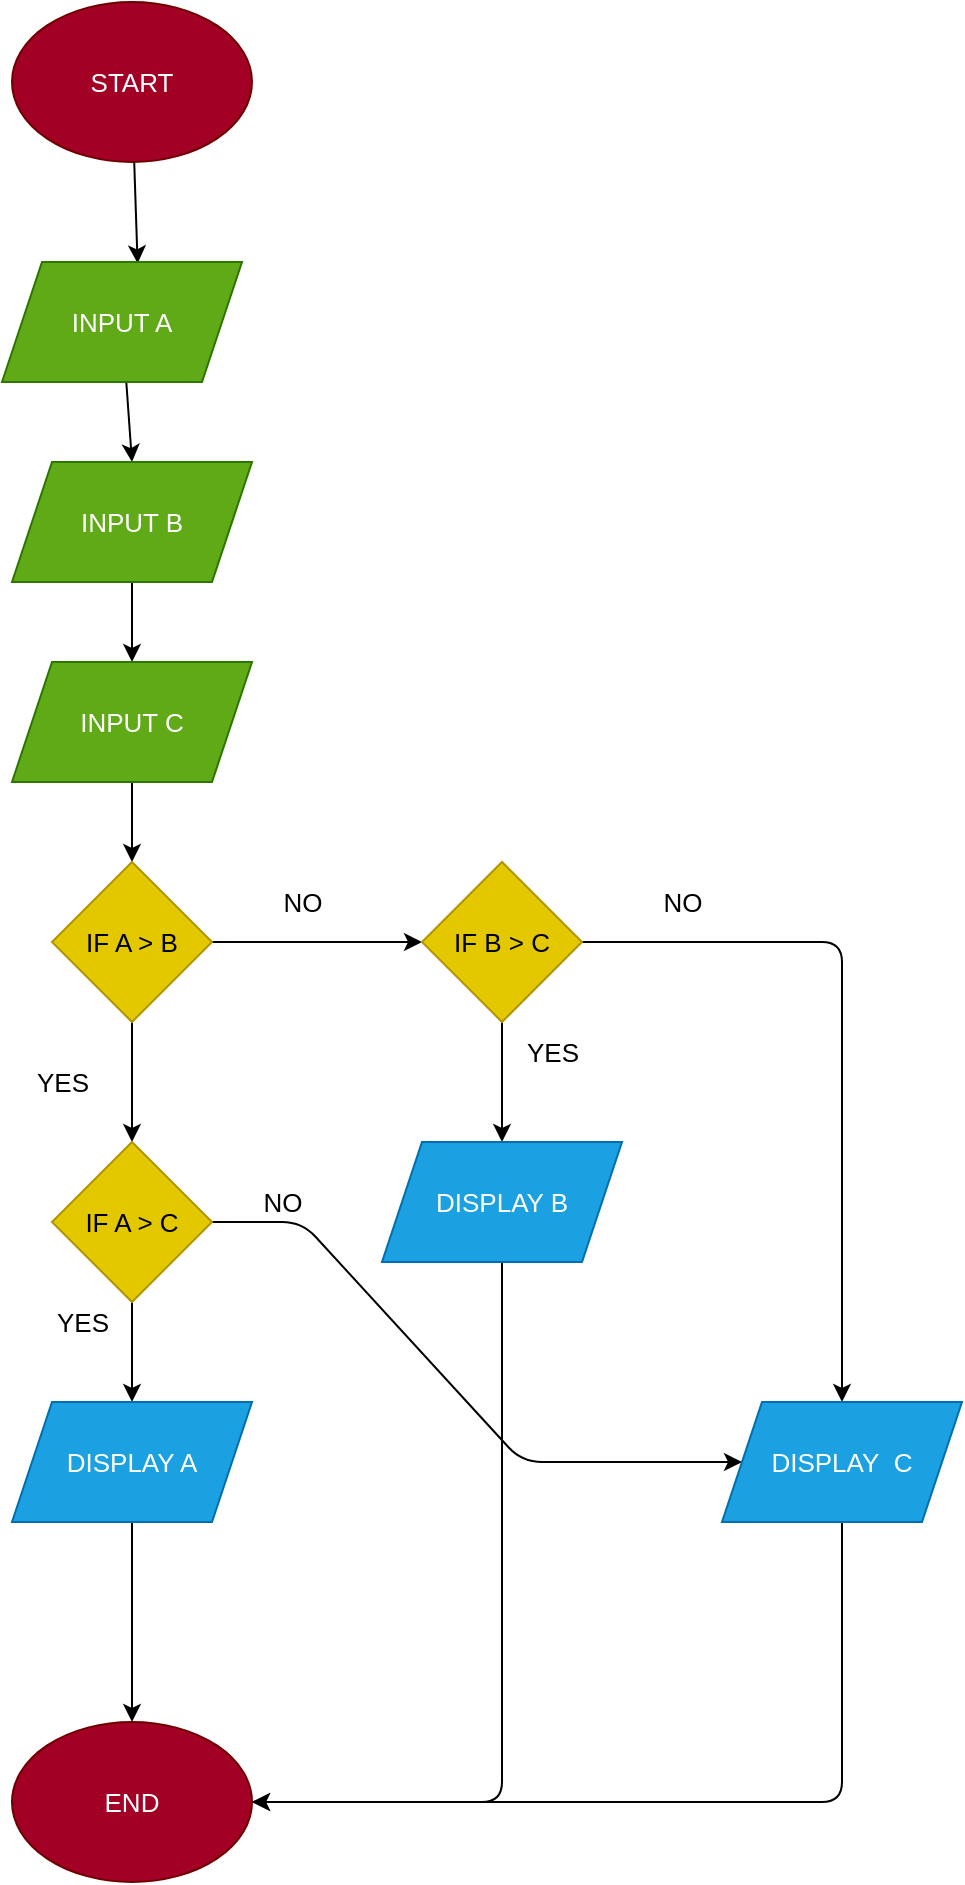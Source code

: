 <mxfile>
    <diagram id="ePKbFJ8jbr9rq6NJzVLX" name="Page-1">
        <mxGraphModel dx="935" dy="613" grid="1" gridSize="10" guides="1" tooltips="1" connect="1" arrows="1" fold="1" page="1" pageScale="1" pageWidth="850" pageHeight="1100" math="0" shadow="0">
            <root>
                <mxCell id="0"/>
                <mxCell id="1" parent="0"/>
                <mxCell id="9" style="edgeStyle=none;html=1;entryX=0.565;entryY=0.011;entryDx=0;entryDy=0;entryPerimeter=0;fontSize=13;" edge="1" parent="1" source="2" target="3">
                    <mxGeometry relative="1" as="geometry"/>
                </mxCell>
                <mxCell id="2" value="START" style="ellipse;whiteSpace=wrap;html=1;fontSize=13;fillColor=#a20025;fontColor=#ffffff;strokeColor=#6F0000;" vertex="1" parent="1">
                    <mxGeometry x="365" y="100" width="120" height="80" as="geometry"/>
                </mxCell>
                <mxCell id="10" style="edgeStyle=none;html=1;entryX=0.5;entryY=0;entryDx=0;entryDy=0;fontSize=13;" edge="1" parent="1" source="3" target="4">
                    <mxGeometry relative="1" as="geometry"/>
                </mxCell>
                <mxCell id="3" value="INPUT A" style="shape=parallelogram;perimeter=parallelogramPerimeter;whiteSpace=wrap;html=1;fixedSize=1;fontSize=13;fillColor=#60a917;fontColor=#ffffff;strokeColor=#2D7600;" vertex="1" parent="1">
                    <mxGeometry x="360" y="230" width="120" height="60" as="geometry"/>
                </mxCell>
                <mxCell id="11" style="edgeStyle=none;html=1;exitX=0.5;exitY=1;exitDx=0;exitDy=0;entryX=0.5;entryY=0;entryDx=0;entryDy=0;fontSize=13;" edge="1" parent="1" source="4" target="6">
                    <mxGeometry relative="1" as="geometry"/>
                </mxCell>
                <mxCell id="4" value="INPUT B" style="shape=parallelogram;perimeter=parallelogramPerimeter;whiteSpace=wrap;html=1;fixedSize=1;fontSize=13;fillColor=#60a917;fontColor=#ffffff;strokeColor=#2D7600;" vertex="1" parent="1">
                    <mxGeometry x="365" y="330" width="120" height="60" as="geometry"/>
                </mxCell>
                <mxCell id="12" style="edgeStyle=none;html=1;exitX=0.5;exitY=1;exitDx=0;exitDy=0;entryX=0.5;entryY=0;entryDx=0;entryDy=0;fontSize=13;" edge="1" parent="1" source="6" target="7">
                    <mxGeometry relative="1" as="geometry"/>
                </mxCell>
                <mxCell id="6" value="INPUT C" style="shape=parallelogram;perimeter=parallelogramPerimeter;whiteSpace=wrap;html=1;fixedSize=1;fontSize=13;fillColor=#60a917;fontColor=#ffffff;strokeColor=#2D7600;" vertex="1" parent="1">
                    <mxGeometry x="365" y="430" width="120" height="60" as="geometry"/>
                </mxCell>
                <mxCell id="13" style="edgeStyle=none;html=1;exitX=0.5;exitY=1;exitDx=0;exitDy=0;entryX=0.5;entryY=0;entryDx=0;entryDy=0;fontSize=13;" edge="1" parent="1" source="7" target="8">
                    <mxGeometry relative="1" as="geometry"/>
                </mxCell>
                <mxCell id="19" style="edgeStyle=none;html=1;entryX=0;entryY=0.5;entryDx=0;entryDy=0;fontSize=13;" edge="1" parent="1" source="7" target="18">
                    <mxGeometry relative="1" as="geometry"/>
                </mxCell>
                <mxCell id="7" value="IF A &amp;gt; B" style="rhombus;whiteSpace=wrap;html=1;fontSize=13;fillColor=#e3c800;fontColor=#000000;strokeColor=#B09500;" vertex="1" parent="1">
                    <mxGeometry x="385" y="530" width="80" height="80" as="geometry"/>
                </mxCell>
                <mxCell id="16" style="edgeStyle=none;html=1;fontSize=13;" edge="1" parent="1" source="8" target="15">
                    <mxGeometry relative="1" as="geometry"/>
                </mxCell>
                <mxCell id="31" style="edgeStyle=none;html=1;entryX=0;entryY=0.5;entryDx=0;entryDy=0;exitX=1;exitY=0.5;exitDx=0;exitDy=0;fontSize=13;" edge="1" parent="1" source="8" target="23">
                    <mxGeometry relative="1" as="geometry">
                        <Array as="points">
                            <mxPoint x="510" y="710"/>
                            <mxPoint x="620" y="830"/>
                        </Array>
                    </mxGeometry>
                </mxCell>
                <mxCell id="8" value="IF A &amp;gt; C" style="rhombus;whiteSpace=wrap;html=1;fontSize=13;fillColor=#e3c800;fontColor=#000000;strokeColor=#B09500;" vertex="1" parent="1">
                    <mxGeometry x="385" y="670" width="80" height="80" as="geometry"/>
                </mxCell>
                <mxCell id="14" value="YES" style="text;html=1;align=center;verticalAlign=middle;resizable=0;points=[];autosize=1;strokeColor=none;fillColor=none;fontSize=13;" vertex="1" parent="1">
                    <mxGeometry x="365" y="625" width="50" height="30" as="geometry"/>
                </mxCell>
                <mxCell id="28" style="edgeStyle=none;html=1;entryX=0.5;entryY=0;entryDx=0;entryDy=0;fontSize=13;" edge="1" parent="1" source="15" target="27">
                    <mxGeometry relative="1" as="geometry"/>
                </mxCell>
                <mxCell id="15" value="DISPLAY A" style="shape=parallelogram;perimeter=parallelogramPerimeter;whiteSpace=wrap;html=1;fixedSize=1;fontSize=13;fillColor=#1ba1e2;fontColor=#ffffff;strokeColor=#006EAF;" vertex="1" parent="1">
                    <mxGeometry x="365" y="800" width="120" height="60" as="geometry"/>
                </mxCell>
                <mxCell id="17" value="YES" style="text;html=1;align=center;verticalAlign=middle;resizable=0;points=[];autosize=1;strokeColor=none;fillColor=none;fontSize=13;" vertex="1" parent="1">
                    <mxGeometry x="375" y="745" width="50" height="30" as="geometry"/>
                </mxCell>
                <mxCell id="22" style="edgeStyle=none;html=1;entryX=0.5;entryY=0;entryDx=0;entryDy=0;fontSize=13;" edge="1" parent="1" source="18" target="21">
                    <mxGeometry relative="1" as="geometry"/>
                </mxCell>
                <mxCell id="25" style="edgeStyle=none;html=1;exitX=1;exitY=0.5;exitDx=0;exitDy=0;entryX=0.5;entryY=0;entryDx=0;entryDy=0;fontSize=13;" edge="1" parent="1" source="18" target="23">
                    <mxGeometry relative="1" as="geometry">
                        <Array as="points">
                            <mxPoint x="780" y="570"/>
                        </Array>
                    </mxGeometry>
                </mxCell>
                <mxCell id="18" value="IF B &amp;gt; C" style="rhombus;whiteSpace=wrap;html=1;fontSize=13;fillColor=#e3c800;fontColor=#000000;strokeColor=#B09500;" vertex="1" parent="1">
                    <mxGeometry x="570" y="530" width="80" height="80" as="geometry"/>
                </mxCell>
                <mxCell id="20" value="NO" style="text;html=1;align=center;verticalAlign=middle;resizable=0;points=[];autosize=1;strokeColor=none;fillColor=none;fontSize=13;" vertex="1" parent="1">
                    <mxGeometry x="490" y="535" width="40" height="30" as="geometry"/>
                </mxCell>
                <mxCell id="29" style="edgeStyle=none;html=1;exitX=0.5;exitY=1;exitDx=0;exitDy=0;entryX=1;entryY=0.5;entryDx=0;entryDy=0;fontSize=13;" edge="1" parent="1" source="21" target="27">
                    <mxGeometry relative="1" as="geometry">
                        <Array as="points">
                            <mxPoint x="610" y="1000"/>
                        </Array>
                    </mxGeometry>
                </mxCell>
                <mxCell id="21" value="DISPLAY B" style="shape=parallelogram;perimeter=parallelogramPerimeter;whiteSpace=wrap;html=1;fixedSize=1;fontSize=13;fillColor=#1ba1e2;fontColor=#ffffff;strokeColor=#006EAF;" vertex="1" parent="1">
                    <mxGeometry x="550" y="670" width="120" height="60" as="geometry"/>
                </mxCell>
                <mxCell id="30" style="edgeStyle=none;html=1;exitX=0.5;exitY=1;exitDx=0;exitDy=0;entryX=1;entryY=0.5;entryDx=0;entryDy=0;fontSize=13;" edge="1" parent="1" source="23" target="27">
                    <mxGeometry relative="1" as="geometry">
                        <Array as="points">
                            <mxPoint x="780" y="1000"/>
                        </Array>
                    </mxGeometry>
                </mxCell>
                <mxCell id="23" value="DISPLAY&amp;nbsp; C" style="shape=parallelogram;perimeter=parallelogramPerimeter;whiteSpace=wrap;html=1;fixedSize=1;fontSize=13;fillColor=#1ba1e2;fontColor=#ffffff;strokeColor=#006EAF;" vertex="1" parent="1">
                    <mxGeometry x="720" y="800" width="120" height="60" as="geometry"/>
                </mxCell>
                <mxCell id="24" value="YES" style="text;html=1;align=center;verticalAlign=middle;resizable=0;points=[];autosize=1;strokeColor=none;fillColor=none;fontSize=13;" vertex="1" parent="1">
                    <mxGeometry x="610" y="610" width="50" height="30" as="geometry"/>
                </mxCell>
                <mxCell id="26" value="NO" style="text;html=1;align=center;verticalAlign=middle;resizable=0;points=[];autosize=1;strokeColor=none;fillColor=none;fontSize=13;" vertex="1" parent="1">
                    <mxGeometry x="680" y="535" width="40" height="30" as="geometry"/>
                </mxCell>
                <mxCell id="27" value="END" style="ellipse;whiteSpace=wrap;html=1;fontSize=13;fillColor=#a20025;fontColor=#ffffff;strokeColor=#6F0000;" vertex="1" parent="1">
                    <mxGeometry x="365" y="960" width="120" height="80" as="geometry"/>
                </mxCell>
                <mxCell id="32" value="NO" style="text;html=1;align=center;verticalAlign=middle;resizable=0;points=[];autosize=1;strokeColor=none;fillColor=none;fontSize=13;" vertex="1" parent="1">
                    <mxGeometry x="480" y="685" width="40" height="30" as="geometry"/>
                </mxCell>
            </root>
        </mxGraphModel>
    </diagram>
</mxfile>